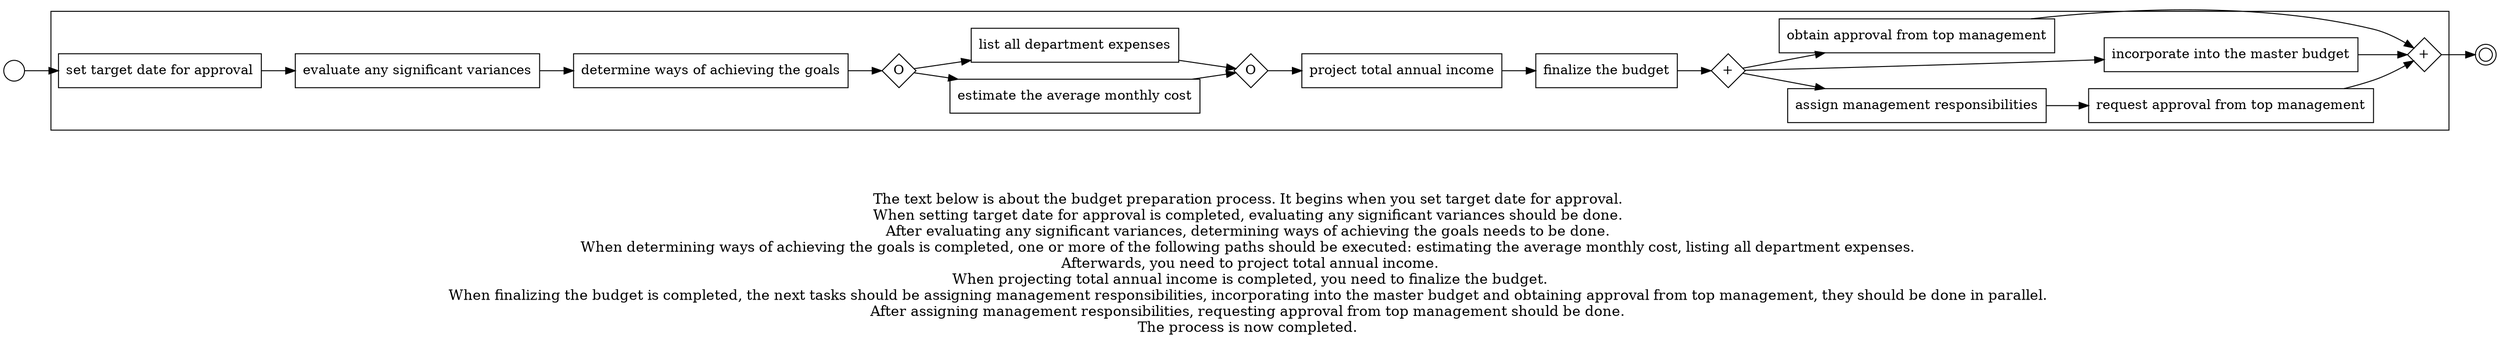 digraph budget_preparation_process_17 {
	graph [rankdir=LR]
	START_NODE [label="" shape=circle width=0.3]
	subgraph CLUSTER_0 {
		"set target date for approval" [shape=box]
		"evaluate any significant variances" [shape=box]
		"set target date for approval" -> "evaluate any significant variances"
		"determine ways of achieving the goals" [shape=box]
		"evaluate any significant variances" -> "determine ways of achieving the goals"
		"OR_SPLIT--4. Projected expenses_5616" [label=O fixedsize=true shape=diamond width=0.5]
		"determine ways of achieving the goals" -> "OR_SPLIT--4. Projected expenses_5616"
		"estimate the average monthly cost" [shape=box]
		"OR_SPLIT--4. Projected expenses_5616" -> "estimate the average monthly cost"
		"list all department expenses" [shape=box]
		"OR_SPLIT--4. Projected expenses_5616" -> "list all department expenses"
		"OR_JOIN--4. Projected expenses_5616" [label=O fixedsize=true shape=diamond width=0.5]
		"estimate the average monthly cost" -> "OR_JOIN--4. Projected expenses_5616"
		"list all department expenses" -> "OR_JOIN--4. Projected expenses_5616"
		"project total annual income" [shape=box]
		"OR_JOIN--4. Projected expenses_5616" -> "project total annual income"
		"finalize the budget" [shape=box]
		"project total annual income" -> "finalize the budget"
		"AND_SPLIT--7. Final steps_HYIQ" [label="+" fixedsize=true shape=diamond width=0.5]
		"finalize the budget" -> "AND_SPLIT--7. Final steps_HYIQ"
		"assign management responsibilities" [shape=box]
		"AND_SPLIT--7. Final steps_HYIQ" -> "assign management responsibilities"
		"incorporate into the master budget" [shape=box]
		"AND_SPLIT--7. Final steps_HYIQ" -> "incorporate into the master budget"
		"obtain approval from top management" [shape=box]
		"AND_SPLIT--7. Final steps_HYIQ" -> "obtain approval from top management"
		"request approval from top management" [shape=box]
		"assign management responsibilities" -> "request approval from top management"
		"AND_JOIN--7. Final steps_HYIQ" [label="+" fixedsize=true shape=diamond width=0.5]
		"request approval from top management" -> "AND_JOIN--7. Final steps_HYIQ"
		"incorporate into the master budget" -> "AND_JOIN--7. Final steps_HYIQ"
		"obtain approval from top management" -> "AND_JOIN--7. Final steps_HYIQ"
	}
	START_NODE -> "set target date for approval"
	END_NODE [label="" shape=doublecircle width=0.2]
	"AND_JOIN--7. Final steps_HYIQ" -> END_NODE
	fontsize=15 label="\n\n
The text below is about the budget preparation process. It begins when you set target date for approval. 
When setting target date for approval is completed, evaluating any significant variances should be done. 
After evaluating any significant variances, determining ways of achieving the goals needs to be done. 
When determining ways of achieving the goals is completed, one or more of the following paths should be executed: estimating the average monthly cost, listing all department expenses. 
Afterwards, you need to project total annual income.
When projecting total annual income is completed, you need to finalize the budget.
When finalizing the budget is completed, the next tasks should be assigning management responsibilities, incorporating into the master budget and obtaining approval from top management, they should be done in parallel. 
After assigning management responsibilities, requesting approval from top management should be done. 
The process is now completed. 
"
}
